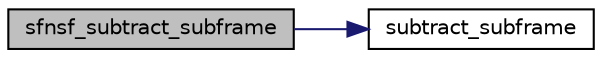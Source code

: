 digraph "sfnsf_subtract_subframe"
{
 // LATEX_PDF_SIZE
  edge [fontname="Helvetica",fontsize="10",labelfontname="Helvetica",labelfontsize="10"];
  node [fontname="Helvetica",fontsize="10",shape=record];
  rankdir="LR";
  Node1 [label="sfnsf_subtract_subframe",height=0.2,width=0.4,color="black", fillcolor="grey75", style="filled", fontcolor="black",tooltip=" "];
  Node1 -> Node2 [color="midnightblue",fontsize="10",style="solid",fontname="Helvetica"];
  Node2 [label="subtract_subframe",height=0.2,width=0.4,color="black", fillcolor="white", style="filled",URL="$eNB__scheduler__RA_8c.html#ab2900d830f981116b89c863747df6a33",tooltip=" "];
}
